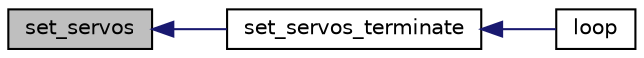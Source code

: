 digraph "set_servos"
{
 // INTERACTIVE_SVG=YES
  edge [fontname="Helvetica",fontsize="10",labelfontname="Helvetica",labelfontsize="10"];
  node [fontname="Helvetica",fontsize="10",shape=record];
  rankdir="LR";
  Node1 [label="set_servos",height=0.2,width=0.4,color="black", fillcolor="grey75", style="filled" fontcolor="black"];
  Node1 -> Node2 [dir="back",color="midnightblue",fontsize="10",style="solid",fontname="Helvetica"];
  Node2 [label="set_servos_terminate",height=0.2,width=0.4,color="black", fillcolor="white", style="filled",URL="$Failsafe__Board_8pde.html#ab11f69b70ab85fee886f6994d15724df"];
  Node2 -> Node3 [dir="back",color="midnightblue",fontsize="10",style="solid",fontname="Helvetica"];
  Node3 [label="loop",height=0.2,width=0.4,color="black", fillcolor="white", style="filled",URL="$Failsafe__Board_8pde.html#afe461d27b9c48d5921c00d521181f12f"];
}
